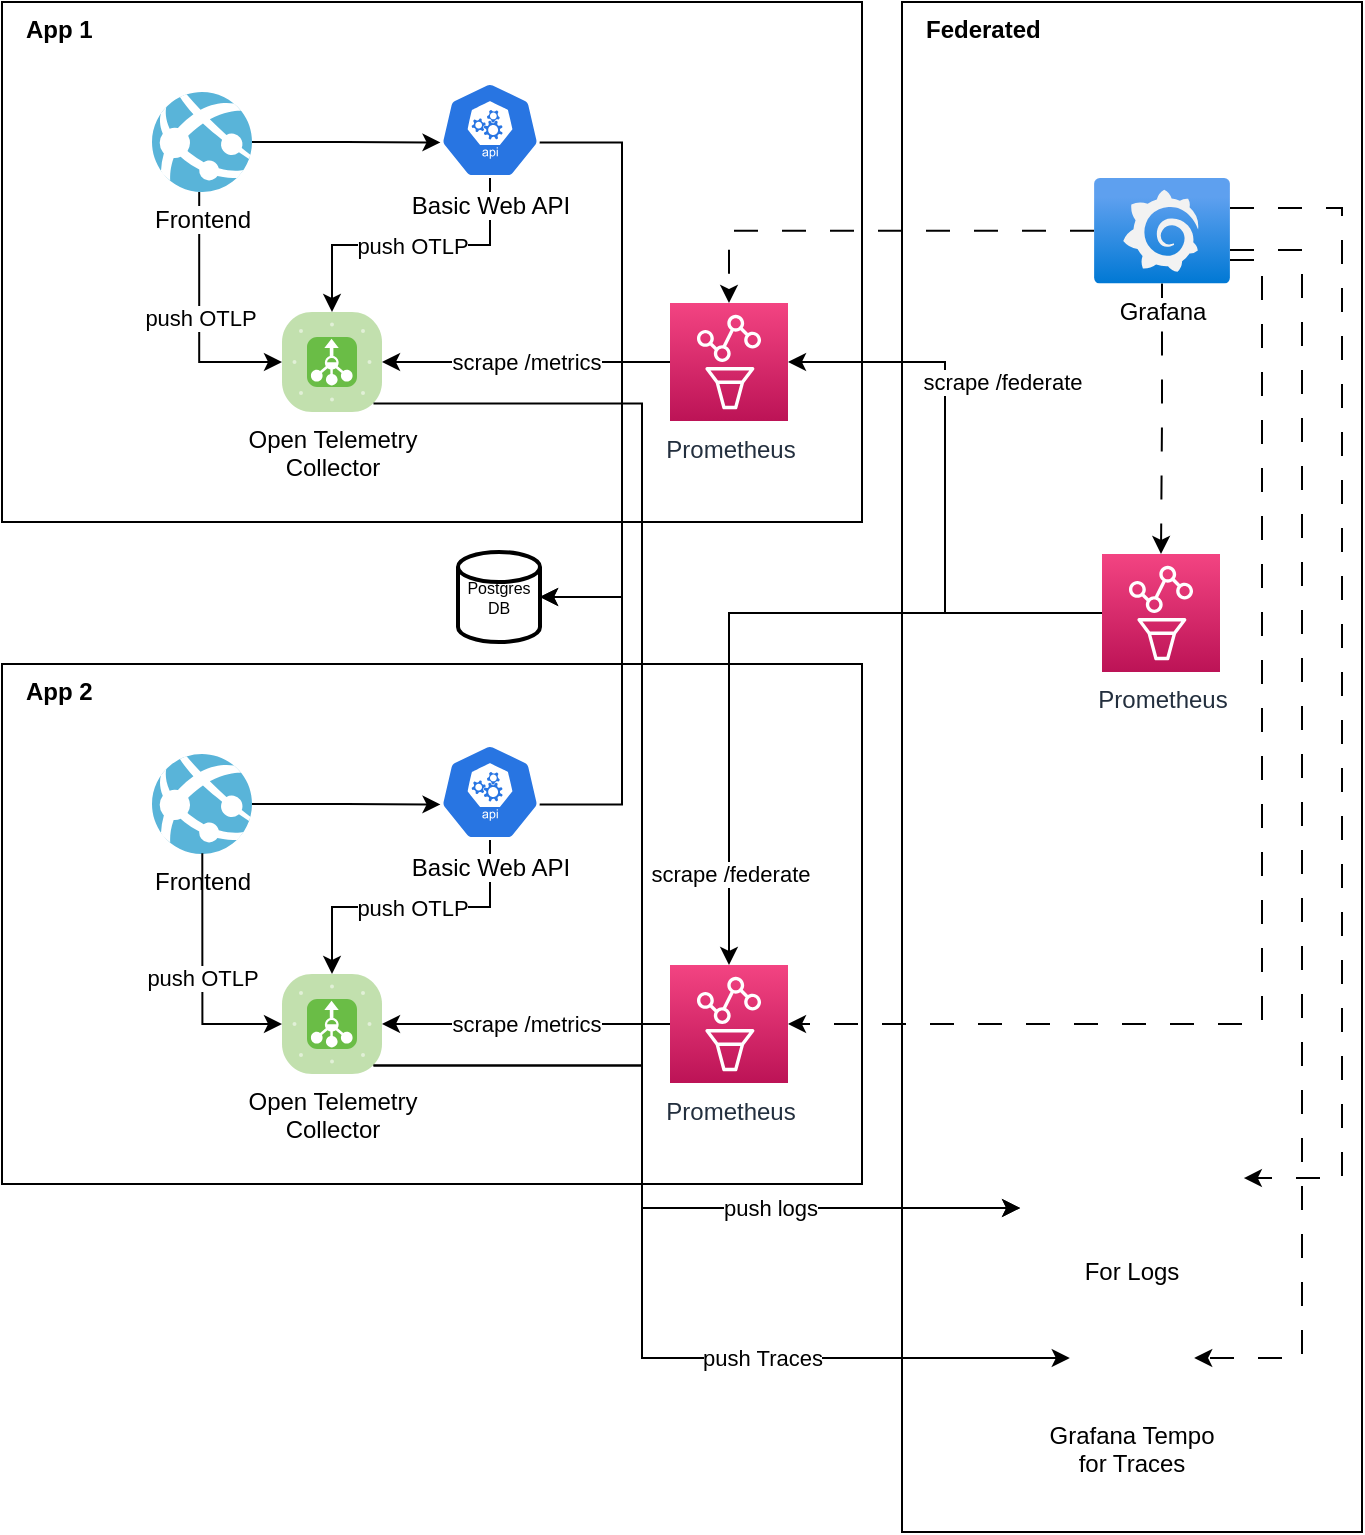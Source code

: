 <mxfile version="21.1.7" type="onedrive">
  <diagram name="Page-1" id="cg_PjMWp6uoTkr92WxSP">
    <mxGraphModel dx="1232" dy="1138" grid="1" gridSize="10" guides="1" tooltips="1" connect="1" arrows="1" fold="1" page="1" pageScale="1" pageWidth="827" pageHeight="1169" math="0" shadow="0">
      <root>
        <mxCell id="0" />
        <mxCell id="1" parent="0" />
        <mxCell id="shqT1tcoit7t5E_Pph5a-10" value="App 1" style="rounded=0;whiteSpace=wrap;html=1;align=left;verticalAlign=top;spacingLeft=10;fontStyle=1" parent="1" vertex="1">
          <mxGeometry x="80" y="35" width="430" height="260" as="geometry" />
        </mxCell>
        <mxCell id="vTuo2fDI-3Fpn0zw2-fh-1" value="push OTLP" style="edgeStyle=orthogonalEdgeStyle;rounded=0;orthogonalLoop=1;jettySize=auto;html=1;exitX=0.5;exitY=1;exitDx=0;exitDy=0;exitPerimeter=0;entryX=0.5;entryY=0;entryDx=0;entryDy=0;entryPerimeter=0;" parent="1" source="shqT1tcoit7t5E_Pph5a-1" target="shqT1tcoit7t5E_Pph5a-8" edge="1">
          <mxGeometry relative="1" as="geometry" />
        </mxCell>
        <mxCell id="shqT1tcoit7t5E_Pph5a-4" style="edgeStyle=orthogonalEdgeStyle;rounded=0;orthogonalLoop=1;jettySize=auto;html=1;entryX=0.005;entryY=0.63;entryDx=0;entryDy=0;entryPerimeter=0;" parent="1" source="shqT1tcoit7t5E_Pph5a-3" target="shqT1tcoit7t5E_Pph5a-1" edge="1">
          <mxGeometry relative="1" as="geometry">
            <mxPoint x="255" y="30" as="targetPoint" />
          </mxGeometry>
        </mxCell>
        <mxCell id="shqT1tcoit7t5E_Pph5a-9" value="push OTLP" style="edgeStyle=orthogonalEdgeStyle;rounded=0;orthogonalLoop=1;jettySize=auto;html=1;entryX=0;entryY=0.5;entryDx=0;entryDy=0;entryPerimeter=0;exitX=0.472;exitY=0.999;exitDx=0;exitDy=0;exitPerimeter=0;" parent="1" source="shqT1tcoit7t5E_Pph5a-3" target="shqT1tcoit7t5E_Pph5a-8" edge="1">
          <mxGeometry relative="1" as="geometry" />
        </mxCell>
        <mxCell id="shqT1tcoit7t5E_Pph5a-8" value="Open Telemetry&lt;br&gt;Collector" style="verticalLabelPosition=bottom;sketch=0;html=1;fillColor=#6ABD46;strokeColor=#ffffff;verticalAlign=top;align=center;points=[[0.085,0.085,0],[0.915,0.085,0],[0.915,0.915,0],[0.085,0.915,0],[0.25,0,0],[0.5,0,0],[0.75,0,0],[1,0.25,0],[1,0.5,0],[1,0.75,0],[0.75,1,0],[0.5,1,0],[0.25,1,0],[0,0.75,0],[0,0.5,0],[0,0.25,0]];pointerEvents=1;shape=mxgraph.cisco_safe.compositeIcon;bgIcon=mxgraph.cisco_safe.architecture.generic_appliance;resIcon=mxgraph.cisco_safe.architecture.flow_collector;" parent="1" vertex="1">
          <mxGeometry x="220" y="190" width="50" height="50" as="geometry" />
        </mxCell>
        <mxCell id="shqT1tcoit7t5E_Pph5a-12" value="scrape /metrics" style="edgeStyle=orthogonalEdgeStyle;rounded=0;orthogonalLoop=1;jettySize=auto;html=1;entryX=1;entryY=0.5;entryDx=0;entryDy=0;entryPerimeter=0;" parent="1" source="shqT1tcoit7t5E_Pph5a-11" target="shqT1tcoit7t5E_Pph5a-8" edge="1">
          <mxGeometry relative="1" as="geometry" />
        </mxCell>
        <mxCell id="shqT1tcoit7t5E_Pph5a-11" value="Prometheus" style="sketch=0;points=[[0,0,0],[0.25,0,0],[0.5,0,0],[0.75,0,0],[1,0,0],[0,1,0],[0.25,1,0],[0.5,1,0],[0.75,1,0],[1,1,0],[0,0.25,0],[0,0.5,0],[0,0.75,0],[1,0.25,0],[1,0.5,0],[1,0.75,0]];points=[[0,0,0],[0.25,0,0],[0.5,0,0],[0.75,0,0],[1,0,0],[0,1,0],[0.25,1,0],[0.5,1,0],[0.75,1,0],[1,1,0],[0,0.25,0],[0,0.5,0],[0,0.75,0],[1,0.25,0],[1,0.5,0],[1,0.75,0]];outlineConnect=0;fontColor=#232F3E;gradientColor=#F34482;gradientDirection=north;fillColor=#BC1356;strokeColor=#ffffff;dashed=0;verticalLabelPosition=bottom;verticalAlign=top;align=center;html=1;fontSize=12;fontStyle=0;aspect=fixed;shape=mxgraph.aws4.resourceIcon;resIcon=mxgraph.aws4.managed_service_for_prometheus;" parent="1" vertex="1">
          <mxGeometry x="414" y="185.5" width="59" height="59" as="geometry" />
        </mxCell>
        <mxCell id="shqT1tcoit7t5E_Pph5a-13" value="App 2" style="rounded=0;whiteSpace=wrap;html=1;align=left;verticalAlign=top;spacingLeft=10;fontStyle=1" parent="1" vertex="1">
          <mxGeometry x="80" y="366" width="430" height="260" as="geometry" />
        </mxCell>
        <mxCell id="shqT1tcoit7t5E_Pph5a-15" style="edgeStyle=orthogonalEdgeStyle;rounded=0;orthogonalLoop=1;jettySize=auto;html=1;entryX=0.005;entryY=0.63;entryDx=0;entryDy=0;entryPerimeter=0;" parent="1" source="shqT1tcoit7t5E_Pph5a-16" target="shqT1tcoit7t5E_Pph5a-14" edge="1">
          <mxGeometry relative="1" as="geometry">
            <mxPoint x="255" y="361" as="targetPoint" />
          </mxGeometry>
        </mxCell>
        <mxCell id="shqT1tcoit7t5E_Pph5a-18" value="Open Telemetry&lt;br&gt;Collector" style="verticalLabelPosition=bottom;sketch=0;html=1;fillColor=#6ABD46;strokeColor=#ffffff;verticalAlign=top;align=center;points=[[0.085,0.085,0],[0.915,0.085,0],[0.915,0.915,0],[0.085,0.915,0],[0.25,0,0],[0.5,0,0],[0.75,0,0],[1,0.25,0],[1,0.5,0],[1,0.75,0],[0.75,1,0],[0.5,1,0],[0.25,1,0],[0,0.75,0],[0,0.5,0],[0,0.25,0]];pointerEvents=1;shape=mxgraph.cisco_safe.compositeIcon;bgIcon=mxgraph.cisco_safe.architecture.generic_appliance;resIcon=mxgraph.cisco_safe.architecture.flow_collector;" parent="1" vertex="1">
          <mxGeometry x="220" y="521" width="50" height="50" as="geometry" />
        </mxCell>
        <mxCell id="shqT1tcoit7t5E_Pph5a-19" value="scrape /metrics" style="edgeStyle=orthogonalEdgeStyle;rounded=0;orthogonalLoop=1;jettySize=auto;html=1;entryX=1;entryY=0.5;entryDx=0;entryDy=0;entryPerimeter=0;" parent="1" source="shqT1tcoit7t5E_Pph5a-20" target="shqT1tcoit7t5E_Pph5a-18" edge="1">
          <mxGeometry relative="1" as="geometry" />
        </mxCell>
        <mxCell id="shqT1tcoit7t5E_Pph5a-20" value="Prometheus" style="sketch=0;points=[[0,0,0],[0.25,0,0],[0.5,0,0],[0.75,0,0],[1,0,0],[0,1,0],[0.25,1,0],[0.5,1,0],[0.75,1,0],[1,1,0],[0,0.25,0],[0,0.5,0],[0,0.75,0],[1,0.25,0],[1,0.5,0],[1,0.75,0]];points=[[0,0,0],[0.25,0,0],[0.5,0,0],[0.75,0,0],[1,0,0],[0,1,0],[0.25,1,0],[0.5,1,0],[0.75,1,0],[1,1,0],[0,0.25,0],[0,0.5,0],[0,0.75,0],[1,0.25,0],[1,0.5,0],[1,0.75,0]];outlineConnect=0;fontColor=#232F3E;gradientColor=#F34482;gradientDirection=north;fillColor=#BC1356;strokeColor=#ffffff;dashed=0;verticalLabelPosition=bottom;verticalAlign=top;align=center;html=1;fontSize=12;fontStyle=0;aspect=fixed;shape=mxgraph.aws4.resourceIcon;resIcon=mxgraph.aws4.managed_service_for_prometheus;" parent="1" vertex="1">
          <mxGeometry x="414" y="516.5" width="59" height="59" as="geometry" />
        </mxCell>
        <mxCell id="shqT1tcoit7t5E_Pph5a-21" value="Federated" style="rounded=0;whiteSpace=wrap;html=1;align=left;verticalAlign=top;spacingLeft=10;fontStyle=1" parent="1" vertex="1">
          <mxGeometry x="530" y="35" width="230" height="765" as="geometry" />
        </mxCell>
        <mxCell id="shqT1tcoit7t5E_Pph5a-23" value="scrape /federate" style="edgeStyle=orthogonalEdgeStyle;rounded=0;orthogonalLoop=1;jettySize=auto;html=1;entryX=1;entryY=0.5;entryDx=0;entryDy=0;entryPerimeter=0;" parent="1" source="shqT1tcoit7t5E_Pph5a-22" target="shqT1tcoit7t5E_Pph5a-11" edge="1">
          <mxGeometry x="0.373" y="-28" relative="1" as="geometry">
            <mxPoint as="offset" />
          </mxGeometry>
        </mxCell>
        <mxCell id="shqT1tcoit7t5E_Pph5a-24" value="scrape /federate" style="edgeStyle=orthogonalEdgeStyle;rounded=0;orthogonalLoop=1;jettySize=auto;html=1;entryX=0.5;entryY=0;entryDx=0;entryDy=0;entryPerimeter=0;" parent="1" source="shqT1tcoit7t5E_Pph5a-22" target="shqT1tcoit7t5E_Pph5a-20" edge="1">
          <mxGeometry x="0.748" relative="1" as="geometry">
            <mxPoint as="offset" />
          </mxGeometry>
        </mxCell>
        <mxCell id="shqT1tcoit7t5E_Pph5a-22" value="Prometheus" style="sketch=0;points=[[0,0,0],[0.25,0,0],[0.5,0,0],[0.75,0,0],[1,0,0],[0,1,0],[0.25,1,0],[0.5,1,0],[0.75,1,0],[1,1,0],[0,0.25,0],[0,0.5,0],[0,0.75,0],[1,0.25,0],[1,0.5,0],[1,0.75,0]];points=[[0,0,0],[0.25,0,0],[0.5,0,0],[0.75,0,0],[1,0,0],[0,1,0],[0.25,1,0],[0.5,1,0],[0.75,1,0],[1,1,0],[0,0.25,0],[0,0.5,0],[0,0.75,0],[1,0.25,0],[1,0.5,0],[1,0.75,0]];outlineConnect=0;fontColor=#232F3E;gradientColor=#F34482;gradientDirection=north;fillColor=#BC1356;strokeColor=#ffffff;dashed=0;verticalLabelPosition=bottom;verticalAlign=top;align=center;html=1;fontSize=12;fontStyle=0;aspect=fixed;shape=mxgraph.aws4.resourceIcon;resIcon=mxgraph.aws4.managed_service_for_prometheus;" parent="1" vertex="1">
          <mxGeometry x="630" y="311" width="59" height="59" as="geometry" />
        </mxCell>
        <mxCell id="shqT1tcoit7t5E_Pph5a-26" style="edgeStyle=orthogonalEdgeStyle;rounded=0;orthogonalLoop=1;jettySize=auto;html=1;entryX=0.5;entryY=0;entryDx=0;entryDy=0;entryPerimeter=0;dashed=1;dashPattern=12 12;" parent="1" source="shqT1tcoit7t5E_Pph5a-25" target="shqT1tcoit7t5E_Pph5a-22" edge="1">
          <mxGeometry relative="1" as="geometry" />
        </mxCell>
        <mxCell id="shqT1tcoit7t5E_Pph5a-27" style="edgeStyle=orthogonalEdgeStyle;rounded=0;orthogonalLoop=1;jettySize=auto;html=1;entryX=0.5;entryY=0;entryDx=0;entryDy=0;entryPerimeter=0;dashed=1;dashPattern=12 12;" parent="1" source="shqT1tcoit7t5E_Pph5a-25" target="shqT1tcoit7t5E_Pph5a-11" edge="1">
          <mxGeometry relative="1" as="geometry" />
        </mxCell>
        <mxCell id="shqT1tcoit7t5E_Pph5a-28" style="edgeStyle=orthogonalEdgeStyle;rounded=0;orthogonalLoop=1;jettySize=auto;html=1;entryX=1;entryY=0.5;entryDx=0;entryDy=0;entryPerimeter=0;dashed=1;dashPattern=12 12;" parent="1" source="shqT1tcoit7t5E_Pph5a-25" target="shqT1tcoit7t5E_Pph5a-20" edge="1">
          <mxGeometry relative="1" as="geometry">
            <Array as="points">
              <mxPoint x="710" y="164" />
              <mxPoint x="710" y="546" />
            </Array>
          </mxGeometry>
        </mxCell>
        <mxCell id="shqT1tcoit7t5E_Pph5a-25" value="Grafana" style="aspect=fixed;html=1;points=[];align=center;image;fontSize=12;image=img/lib/azure2/other/Grafana.svg;" parent="1" vertex="1">
          <mxGeometry x="626" y="123" width="68" height="52.8" as="geometry" />
        </mxCell>
        <mxCell id="shqT1tcoit7t5E_Pph5a-3" value="Frontend" style="sketch=0;aspect=fixed;html=1;points=[];align=center;image;fontSize=12;image=img/lib/mscae/App_Services.svg;labelBackgroundColor=default;" parent="1" vertex="1">
          <mxGeometry x="155" y="80" width="50" height="50" as="geometry" />
        </mxCell>
        <mxCell id="shqT1tcoit7t5E_Pph5a-16" value="Frontend" style="sketch=0;aspect=fixed;html=1;points=[];align=center;image;fontSize=12;image=img/lib/mscae/App_Services.svg;" parent="1" vertex="1">
          <mxGeometry x="155" y="411" width="50" height="50" as="geometry" />
        </mxCell>
        <mxCell id="A_ndexkycug_3mq7tdZl-11" style="edgeStyle=orthogonalEdgeStyle;rounded=0;orthogonalLoop=1;jettySize=auto;html=1;exitX=0.995;exitY=0.63;exitDx=0;exitDy=0;exitPerimeter=0;entryX=1;entryY=0.5;entryDx=0;entryDy=0;entryPerimeter=0;" parent="1" source="shqT1tcoit7t5E_Pph5a-1" target="A_ndexkycug_3mq7tdZl-10" edge="1">
          <mxGeometry relative="1" as="geometry">
            <Array as="points">
              <mxPoint x="390" y="105" />
              <mxPoint x="390" y="333" />
            </Array>
          </mxGeometry>
        </mxCell>
        <mxCell id="shqT1tcoit7t5E_Pph5a-1" value="Basic Web API" style="sketch=0;html=1;dashed=0;whitespace=wrap;fillColor=#2875E2;strokeColor=#ffffff;points=[[0.005,0.63,0],[0.1,0.2,0],[0.9,0.2,0],[0.5,0,0],[0.995,0.63,0],[0.72,0.99,0],[0.5,1,0],[0.28,0.99,0]];verticalLabelPosition=bottom;align=center;verticalAlign=top;shape=mxgraph.kubernetes.icon;prIcon=api;labelBackgroundColor=default;" parent="1" vertex="1">
          <mxGeometry x="299" y="75" width="50" height="48" as="geometry" />
        </mxCell>
        <mxCell id="vTuo2fDI-3Fpn0zw2-fh-2" value="push OTLP" style="edgeStyle=orthogonalEdgeStyle;rounded=0;orthogonalLoop=1;jettySize=auto;html=1;entryX=0;entryY=0.5;entryDx=0;entryDy=0;entryPerimeter=0;exitX=0.503;exitY=0.993;exitDx=0;exitDy=0;exitPerimeter=0;" parent="1" source="shqT1tcoit7t5E_Pph5a-16" target="shqT1tcoit7t5E_Pph5a-18" edge="1">
          <mxGeometry relative="1" as="geometry">
            <mxPoint x="189" y="181" as="sourcePoint" />
            <mxPoint x="230" y="266" as="targetPoint" />
          </mxGeometry>
        </mxCell>
        <mxCell id="vTuo2fDI-3Fpn0zw2-fh-3" value="push OTLP" style="edgeStyle=orthogonalEdgeStyle;rounded=0;orthogonalLoop=1;jettySize=auto;html=1;exitX=0.5;exitY=1;exitDx=0;exitDy=0;exitPerimeter=0;entryX=0.5;entryY=0;entryDx=0;entryDy=0;entryPerimeter=0;" parent="1" source="shqT1tcoit7t5E_Pph5a-14" target="shqT1tcoit7t5E_Pph5a-18" edge="1">
          <mxGeometry relative="1" as="geometry">
            <mxPoint x="334" y="174" as="sourcePoint" />
            <mxPoint x="255" y="241" as="targetPoint" />
          </mxGeometry>
        </mxCell>
        <mxCell id="A_ndexkycug_3mq7tdZl-12" style="edgeStyle=orthogonalEdgeStyle;rounded=0;orthogonalLoop=1;jettySize=auto;html=1;exitX=0.995;exitY=0.63;exitDx=0;exitDy=0;exitPerimeter=0;entryX=1;entryY=0.5;entryDx=0;entryDy=0;entryPerimeter=0;" parent="1" source="shqT1tcoit7t5E_Pph5a-14" target="A_ndexkycug_3mq7tdZl-10" edge="1">
          <mxGeometry relative="1" as="geometry">
            <Array as="points">
              <mxPoint x="390" y="436" />
              <mxPoint x="390" y="333" />
            </Array>
          </mxGeometry>
        </mxCell>
        <mxCell id="shqT1tcoit7t5E_Pph5a-14" value="Basic Web API" style="sketch=0;html=1;dashed=0;whitespace=wrap;fillColor=#2875E2;strokeColor=#ffffff;points=[[0.005,0.63,0],[0.1,0.2,0],[0.9,0.2,0],[0.5,0,0],[0.995,0.63,0],[0.72,0.99,0],[0.5,1,0],[0.28,0.99,0]];verticalLabelPosition=bottom;align=center;verticalAlign=top;shape=mxgraph.kubernetes.icon;prIcon=api;labelBackgroundColor=default;" parent="1" vertex="1">
          <mxGeometry x="299" y="406" width="50" height="48" as="geometry" />
        </mxCell>
        <mxCell id="A_ndexkycug_3mq7tdZl-3" value="For Logs" style="shape=image;verticalLabelPosition=bottom;labelBackgroundColor=default;verticalAlign=top;aspect=fixed;imageAspect=0;image=https://grafana.com/docs/loki/latest/logo_and_name.png;" parent="1" vertex="1">
          <mxGeometry x="589.08" y="590" width="111.84" height="66.03" as="geometry" />
        </mxCell>
        <mxCell id="A_ndexkycug_3mq7tdZl-5" style="edgeStyle=orthogonalEdgeStyle;rounded=0;orthogonalLoop=1;jettySize=auto;html=1;exitX=0.915;exitY=0.915;exitDx=0;exitDy=0;exitPerimeter=0;" parent="1" source="shqT1tcoit7t5E_Pph5a-8" target="A_ndexkycug_3mq7tdZl-3" edge="1">
          <mxGeometry relative="1" as="geometry">
            <Array as="points">
              <mxPoint x="400" y="236" />
              <mxPoint x="400" y="638" />
            </Array>
          </mxGeometry>
        </mxCell>
        <mxCell id="A_ndexkycug_3mq7tdZl-4" value="push logs" style="edgeStyle=orthogonalEdgeStyle;rounded=0;orthogonalLoop=1;jettySize=auto;html=1;exitX=0.915;exitY=0.915;exitDx=0;exitDy=0;exitPerimeter=0;" parent="1" source="shqT1tcoit7t5E_Pph5a-18" target="A_ndexkycug_3mq7tdZl-3" edge="1">
          <mxGeometry x="0.365" relative="1" as="geometry">
            <Array as="points">
              <mxPoint x="400" y="567" />
              <mxPoint x="400" y="638" />
            </Array>
            <mxPoint as="offset" />
          </mxGeometry>
        </mxCell>
        <mxCell id="A_ndexkycug_3mq7tdZl-6" value="Grafana Tempo&#xa;for Traces" style="shape=image;verticalLabelPosition=bottom;labelBackgroundColor=default;verticalAlign=top;aspect=fixed;imageAspect=0;image=https://grafana.com/docs/tempo/latest/logo_and_name.png;clipPath=inset(0% 83% 0% 0%);" parent="1" vertex="1">
          <mxGeometry x="613.9" y="688" width="62.19" height="50" as="geometry" />
        </mxCell>
        <mxCell id="A_ndexkycug_3mq7tdZl-7" value="push Traces" style="edgeStyle=orthogonalEdgeStyle;rounded=0;orthogonalLoop=1;jettySize=auto;html=1;exitX=0.915;exitY=0.915;exitDx=0;exitDy=0;exitPerimeter=0;entryX=0;entryY=0.5;entryDx=0;entryDy=0;" parent="1" source="shqT1tcoit7t5E_Pph5a-18" target="A_ndexkycug_3mq7tdZl-6" edge="1">
          <mxGeometry x="0.375" relative="1" as="geometry">
            <Array as="points">
              <mxPoint x="400" y="567" />
              <mxPoint x="400" y="713" />
            </Array>
            <mxPoint as="offset" />
          </mxGeometry>
        </mxCell>
        <mxCell id="A_ndexkycug_3mq7tdZl-8" style="edgeStyle=orthogonalEdgeStyle;rounded=0;orthogonalLoop=1;jettySize=auto;html=1;entryX=1;entryY=0.5;entryDx=0;entryDy=0;dashed=1;dashPattern=12 12;exitX=1;exitY=0.284;exitDx=0;exitDy=0;exitPerimeter=0;" parent="1" source="shqT1tcoit7t5E_Pph5a-25" target="A_ndexkycug_3mq7tdZl-3" edge="1">
          <mxGeometry relative="1" as="geometry">
            <Array as="points">
              <mxPoint x="750" y="138" />
              <mxPoint x="750" y="623" />
            </Array>
            <mxPoint x="704" y="159" as="sourcePoint" />
            <mxPoint x="483" y="515" as="targetPoint" />
          </mxGeometry>
        </mxCell>
        <mxCell id="A_ndexkycug_3mq7tdZl-9" style="edgeStyle=orthogonalEdgeStyle;rounded=0;orthogonalLoop=1;jettySize=auto;html=1;entryX=1;entryY=0.5;entryDx=0;entryDy=0;dashed=1;dashPattern=12 12;exitX=1;exitY=0.682;exitDx=0;exitDy=0;exitPerimeter=0;" parent="1" source="shqT1tcoit7t5E_Pph5a-25" target="A_ndexkycug_3mq7tdZl-6" edge="1">
          <mxGeometry relative="1" as="geometry">
            <Array as="points">
              <mxPoint x="730" y="159" />
              <mxPoint x="730" y="713" />
            </Array>
            <mxPoint x="705" y="159" as="sourcePoint" />
            <mxPoint x="712" y="616" as="targetPoint" />
          </mxGeometry>
        </mxCell>
        <mxCell id="A_ndexkycug_3mq7tdZl-10" value="Postgres DB" style="strokeWidth=2;html=1;shape=mxgraph.flowchart.database;whiteSpace=wrap;fontSize=8;" parent="1" vertex="1">
          <mxGeometry x="308" y="310" width="41" height="45" as="geometry" />
        </mxCell>
      </root>
    </mxGraphModel>
  </diagram>
</mxfile>

